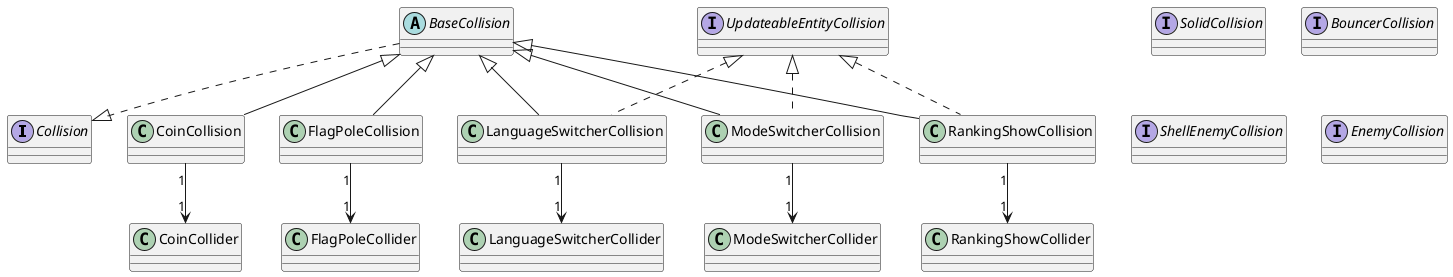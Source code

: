 @startuml Collisions

interface Collision
interface SolidCollision
interface BouncerCollision
interface UpdateableEntityCollision
interface ShellEnemyCollision
interface EnemyCollision

abstract class BaseCollision

BaseCollision ..|> Collision

CoinCollision -u-|> BaseCollision 
CoinCollision "1" --> "1" CoinCollider

FlagPoleCollision -u-|> BaseCollision
FlagPoleCollision "1" --> "1" FlagPoleCollider

LanguageSwitcherCollision .u.|> UpdateableEntityCollision
LanguageSwitcherCollision -u-|> BaseCollision
LanguageSwitcherCollision "1" --> "1" LanguageSwitcherCollider

ModeSwitcherCollision .u.|> UpdateableEntityCollision
ModeSwitcherCollision -u-|> BaseCollision
ModeSwitcherCollision "1" --> "1" ModeSwitcherCollider

RankingShowCollision .u.|> UpdateableEntityCollision
RankingShowCollision -u-|> BaseCollision 
RankingShowCollision "1" --> "1" RankingShowCollider

@enduml
